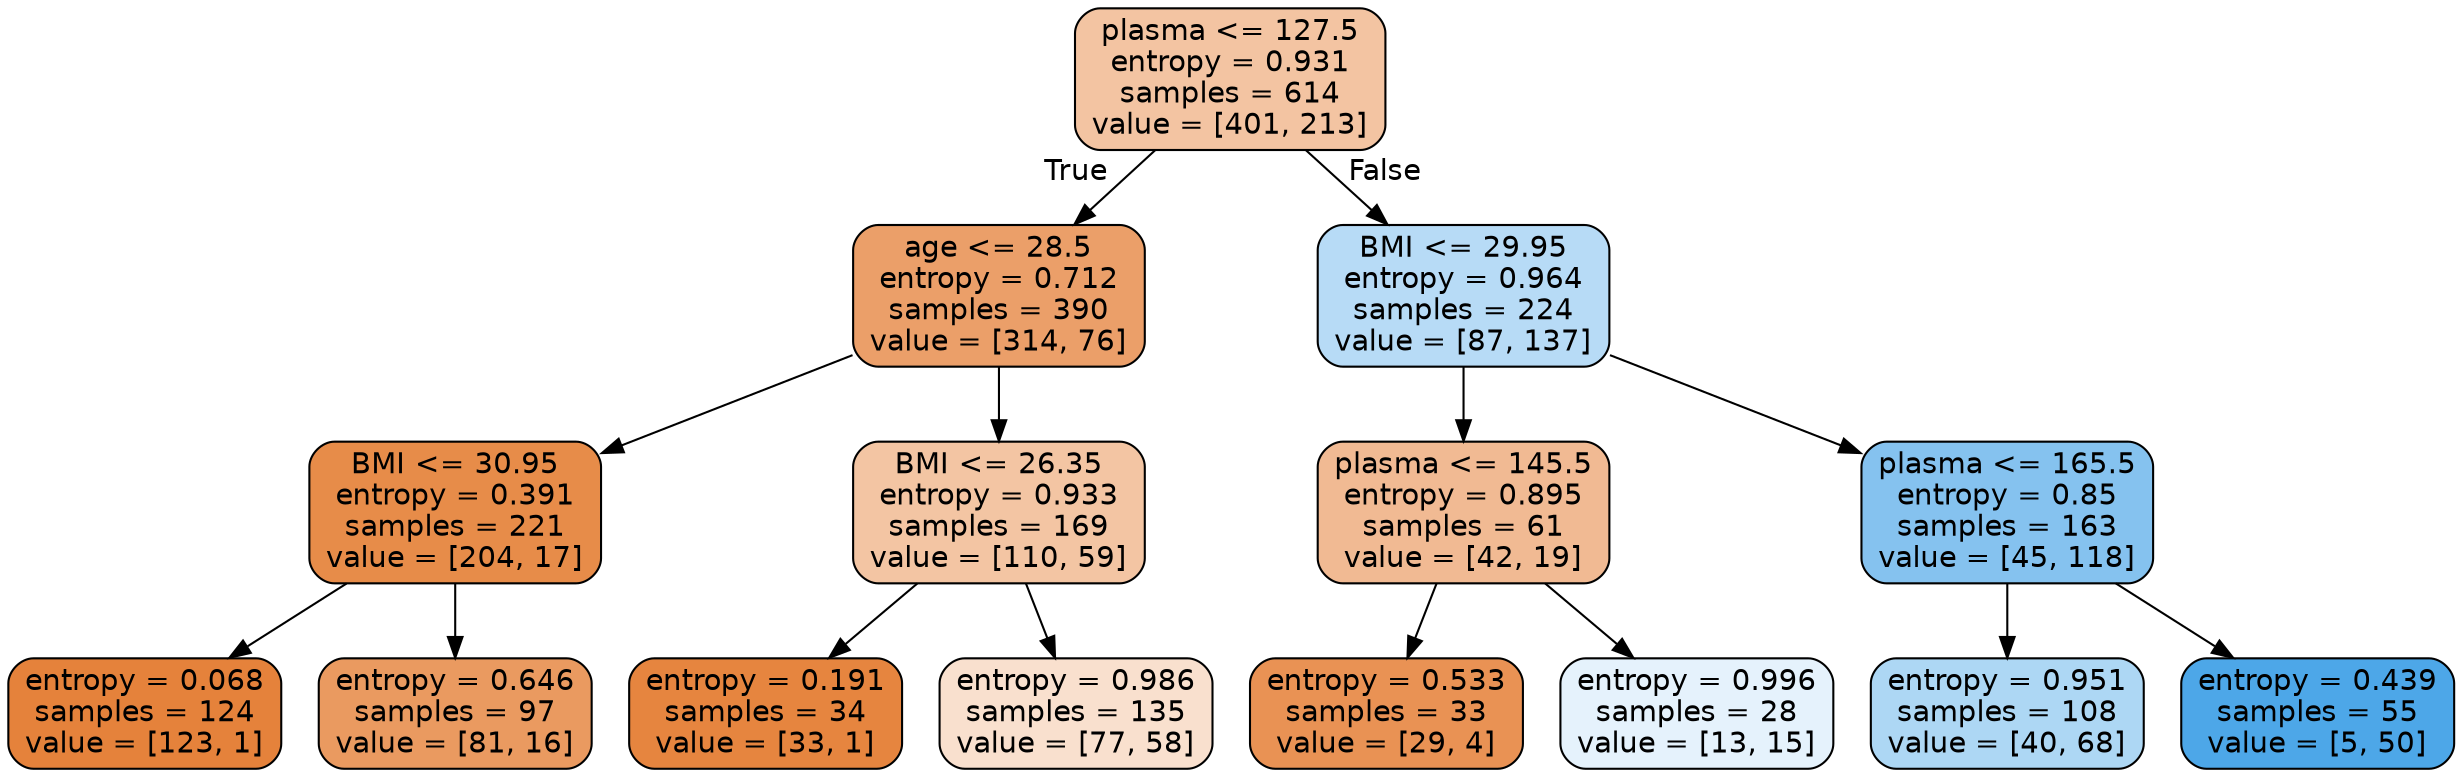 digraph Tree {
node [shape=box, style="filled, rounded", color="black", fontname=helvetica] ;
edge [fontname=helvetica] ;
0 [label="plasma <= 127.5\nentropy = 0.931\nsamples = 614\nvalue = [401, 213]", fillcolor="#f3c4a2"] ;
1 [label="age <= 28.5\nentropy = 0.712\nsamples = 390\nvalue = [314, 76]", fillcolor="#eb9f69"] ;
0 -> 1 [labeldistance=2.5, labelangle=45, headlabel="True"] ;
2 [label="BMI <= 30.95\nentropy = 0.391\nsamples = 221\nvalue = [204, 17]", fillcolor="#e78c49"] ;
1 -> 2 ;
3 [label="entropy = 0.068\nsamples = 124\nvalue = [123, 1]", fillcolor="#e5823b"] ;
2 -> 3 ;
4 [label="entropy = 0.646\nsamples = 97\nvalue = [81, 16]", fillcolor="#ea9a60"] ;
2 -> 4 ;
5 [label="BMI <= 26.35\nentropy = 0.933\nsamples = 169\nvalue = [110, 59]", fillcolor="#f3c5a3"] ;
1 -> 5 ;
6 [label="entropy = 0.191\nsamples = 34\nvalue = [33, 1]", fillcolor="#e6853f"] ;
5 -> 6 ;
7 [label="entropy = 0.986\nsamples = 135\nvalue = [77, 58]", fillcolor="#f9e0ce"] ;
5 -> 7 ;
8 [label="BMI <= 29.95\nentropy = 0.964\nsamples = 224\nvalue = [87, 137]", fillcolor="#b7dbf6"] ;
0 -> 8 [labeldistance=2.5, labelangle=-45, headlabel="False"] ;
9 [label="plasma <= 145.5\nentropy = 0.895\nsamples = 61\nvalue = [42, 19]", fillcolor="#f1ba93"] ;
8 -> 9 ;
10 [label="entropy = 0.533\nsamples = 33\nvalue = [29, 4]", fillcolor="#e99254"] ;
9 -> 10 ;
11 [label="entropy = 0.996\nsamples = 28\nvalue = [13, 15]", fillcolor="#e5f2fc"] ;
9 -> 11 ;
12 [label="plasma <= 165.5\nentropy = 0.85\nsamples = 163\nvalue = [45, 118]", fillcolor="#85c2ef"] ;
8 -> 12 ;
13 [label="entropy = 0.951\nsamples = 108\nvalue = [40, 68]", fillcolor="#add7f4"] ;
12 -> 13 ;
14 [label="entropy = 0.439\nsamples = 55\nvalue = [5, 50]", fillcolor="#4da7e8"] ;
12 -> 14 ;
}